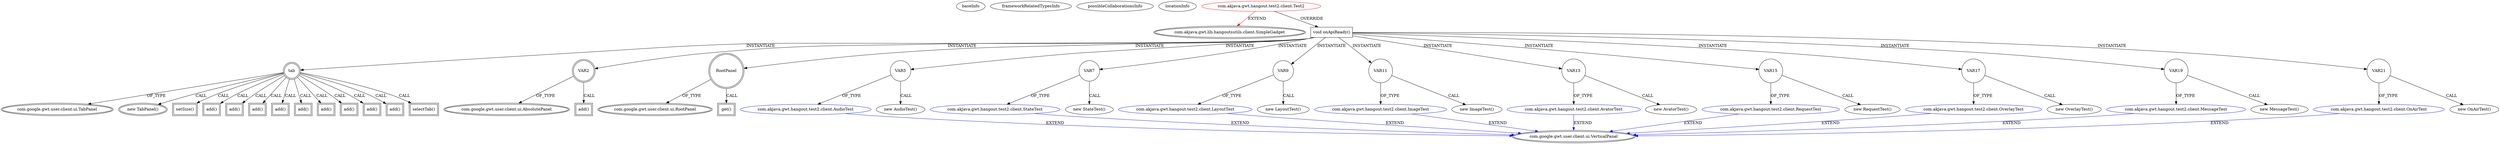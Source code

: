 digraph {
baseInfo[graphId=529,category="extension_graph",isAnonymous=false,possibleRelation=true]
frameworkRelatedTypesInfo[0="com.akjava.gwt.lib.hangoutsutils.client.SimpleGadget"]
possibleCollaborationsInfo[0="529~OVERRIDING_METHOD_DECLARATION-INSTANTIATION-~com.akjava.gwt.lib.hangoutsutils.client.SimpleGadget ~com.google.gwt.user.client.ui.VerticalPanel ~false~false"]
locationInfo[projectName="akjava-GWT-Hangouts",filePath="/akjava-GWT-Hangouts/GWT-Hangouts-master/apps/hangout-test/src/com/akjava/gwt/hangout/test2/client/Test2.java",contextSignature="Test2",graphId="529"]
0[label="com.akjava.gwt.hangout.test2.client.Test2",vertexType="ROOT_CLIENT_CLASS_DECLARATION",isFrameworkType=false,color=red]
1[label="com.akjava.gwt.lib.hangoutsutils.client.SimpleGadget",vertexType="FRAMEWORK_CLASS_TYPE",isFrameworkType=true,peripheries=2]
2[label="void onApiReady()",vertexType="OVERRIDING_METHOD_DECLARATION",isFrameworkType=false,shape=box]
4[label="tab",vertexType="VARIABLE_EXPRESION",isFrameworkType=true,peripheries=2,shape=circle]
5[label="com.google.gwt.user.client.ui.TabPanel",vertexType="FRAMEWORK_CLASS_TYPE",isFrameworkType=true,peripheries=2]
3[label="new TabPanel()",vertexType="CONSTRUCTOR_CALL",isFrameworkType=true,peripheries=2]
7[label="setSize()",vertexType="INSIDE_CALL",isFrameworkType=true,peripheries=2,shape=box]
8[label="VAR2",vertexType="VARIABLE_EXPRESION",isFrameworkType=true,peripheries=2,shape=circle]
10[label="com.google.gwt.user.client.ui.AbsolutePanel",vertexType="FRAMEWORK_CLASS_TYPE",isFrameworkType=true,peripheries=2]
9[label="add()",vertexType="INSIDE_CALL",isFrameworkType=true,peripheries=2,shape=box]
11[label="RootPanel",vertexType="VARIABLE_EXPRESION",isFrameworkType=true,peripheries=2,shape=circle]
13[label="com.google.gwt.user.client.ui.RootPanel",vertexType="FRAMEWORK_CLASS_TYPE",isFrameworkType=true,peripheries=2]
12[label="get()",vertexType="INSIDE_CALL",isFrameworkType=true,peripheries=2,shape=box]
15[label="add()",vertexType="INSIDE_CALL",isFrameworkType=true,peripheries=2,shape=box]
17[label="VAR5",vertexType="VARIABLE_EXPRESION",isFrameworkType=false,shape=circle]
18[label="com.akjava.gwt.hangout.test2.client.AudioTest",vertexType="REFERENCE_CLIENT_CLASS_DECLARATION",isFrameworkType=false,color=blue]
19[label="com.google.gwt.user.client.ui.VerticalPanel",vertexType="FRAMEWORK_CLASS_TYPE",isFrameworkType=true,peripheries=2]
16[label="new AudioTest()",vertexType="CONSTRUCTOR_CALL",isFrameworkType=false]
21[label="add()",vertexType="INSIDE_CALL",isFrameworkType=true,peripheries=2,shape=box]
23[label="VAR7",vertexType="VARIABLE_EXPRESION",isFrameworkType=false,shape=circle]
24[label="com.akjava.gwt.hangout.test2.client.StateTest",vertexType="REFERENCE_CLIENT_CLASS_DECLARATION",isFrameworkType=false,color=blue]
22[label="new StateTest()",vertexType="CONSTRUCTOR_CALL",isFrameworkType=false]
27[label="add()",vertexType="INSIDE_CALL",isFrameworkType=true,peripheries=2,shape=box]
29[label="VAR9",vertexType="VARIABLE_EXPRESION",isFrameworkType=false,shape=circle]
30[label="com.akjava.gwt.hangout.test2.client.LayoutTest",vertexType="REFERENCE_CLIENT_CLASS_DECLARATION",isFrameworkType=false,color=blue]
28[label="new LayoutTest()",vertexType="CONSTRUCTOR_CALL",isFrameworkType=false]
33[label="add()",vertexType="INSIDE_CALL",isFrameworkType=true,peripheries=2,shape=box]
35[label="VAR11",vertexType="VARIABLE_EXPRESION",isFrameworkType=false,shape=circle]
36[label="com.akjava.gwt.hangout.test2.client.ImageTest",vertexType="REFERENCE_CLIENT_CLASS_DECLARATION",isFrameworkType=false,color=blue]
34[label="new ImageTest()",vertexType="CONSTRUCTOR_CALL",isFrameworkType=false]
39[label="add()",vertexType="INSIDE_CALL",isFrameworkType=true,peripheries=2,shape=box]
41[label="VAR13",vertexType="VARIABLE_EXPRESION",isFrameworkType=false,shape=circle]
42[label="com.akjava.gwt.hangout.test2.client.AvatorTest",vertexType="REFERENCE_CLIENT_CLASS_DECLARATION",isFrameworkType=false,color=blue]
40[label="new AvatorTest()",vertexType="CONSTRUCTOR_CALL",isFrameworkType=false]
45[label="add()",vertexType="INSIDE_CALL",isFrameworkType=true,peripheries=2,shape=box]
47[label="VAR15",vertexType="VARIABLE_EXPRESION",isFrameworkType=false,shape=circle]
48[label="com.akjava.gwt.hangout.test2.client.RequestTest",vertexType="REFERENCE_CLIENT_CLASS_DECLARATION",isFrameworkType=false,color=blue]
46[label="new RequestTest()",vertexType="CONSTRUCTOR_CALL",isFrameworkType=false]
51[label="add()",vertexType="INSIDE_CALL",isFrameworkType=true,peripheries=2,shape=box]
53[label="VAR17",vertexType="VARIABLE_EXPRESION",isFrameworkType=false,shape=circle]
54[label="com.akjava.gwt.hangout.test2.client.OverlayTest",vertexType="REFERENCE_CLIENT_CLASS_DECLARATION",isFrameworkType=false,color=blue]
52[label="new OverlayTest()",vertexType="CONSTRUCTOR_CALL",isFrameworkType=false]
57[label="add()",vertexType="INSIDE_CALL",isFrameworkType=true,peripheries=2,shape=box]
59[label="VAR19",vertexType="VARIABLE_EXPRESION",isFrameworkType=false,shape=circle]
60[label="com.akjava.gwt.hangout.test2.client.MessageTest",vertexType="REFERENCE_CLIENT_CLASS_DECLARATION",isFrameworkType=false,color=blue]
58[label="new MessageTest()",vertexType="CONSTRUCTOR_CALL",isFrameworkType=false]
63[label="add()",vertexType="INSIDE_CALL",isFrameworkType=true,peripheries=2,shape=box]
65[label="VAR21",vertexType="VARIABLE_EXPRESION",isFrameworkType=false,shape=circle]
66[label="com.akjava.gwt.hangout.test2.client.OnAirTest",vertexType="REFERENCE_CLIENT_CLASS_DECLARATION",isFrameworkType=false,color=blue]
64[label="new OnAirTest()",vertexType="CONSTRUCTOR_CALL",isFrameworkType=false]
69[label="selectTab()",vertexType="INSIDE_CALL",isFrameworkType=true,peripheries=2,shape=box]
0->1[label="EXTEND",color=red]
0->2[label="OVERRIDE"]
2->4[label="INSTANTIATE"]
4->5[label="OF_TYPE"]
4->3[label="CALL"]
4->7[label="CALL"]
2->8[label="INSTANTIATE"]
8->10[label="OF_TYPE"]
8->9[label="CALL"]
2->11[label="INSTANTIATE"]
11->13[label="OF_TYPE"]
11->12[label="CALL"]
4->15[label="CALL"]
2->17[label="INSTANTIATE"]
18->19[label="EXTEND",color=blue]
17->18[label="OF_TYPE"]
17->16[label="CALL"]
4->21[label="CALL"]
2->23[label="INSTANTIATE"]
24->19[label="EXTEND",color=blue]
23->24[label="OF_TYPE"]
23->22[label="CALL"]
4->27[label="CALL"]
2->29[label="INSTANTIATE"]
30->19[label="EXTEND",color=blue]
29->30[label="OF_TYPE"]
29->28[label="CALL"]
4->33[label="CALL"]
2->35[label="INSTANTIATE"]
36->19[label="EXTEND",color=blue]
35->36[label="OF_TYPE"]
35->34[label="CALL"]
4->39[label="CALL"]
2->41[label="INSTANTIATE"]
42->19[label="EXTEND",color=blue]
41->42[label="OF_TYPE"]
41->40[label="CALL"]
4->45[label="CALL"]
2->47[label="INSTANTIATE"]
48->19[label="EXTEND",color=blue]
47->48[label="OF_TYPE"]
47->46[label="CALL"]
4->51[label="CALL"]
2->53[label="INSTANTIATE"]
54->19[label="EXTEND",color=blue]
53->54[label="OF_TYPE"]
53->52[label="CALL"]
4->57[label="CALL"]
2->59[label="INSTANTIATE"]
60->19[label="EXTEND",color=blue]
59->60[label="OF_TYPE"]
59->58[label="CALL"]
4->63[label="CALL"]
2->65[label="INSTANTIATE"]
66->19[label="EXTEND",color=blue]
65->66[label="OF_TYPE"]
65->64[label="CALL"]
4->69[label="CALL"]
}
